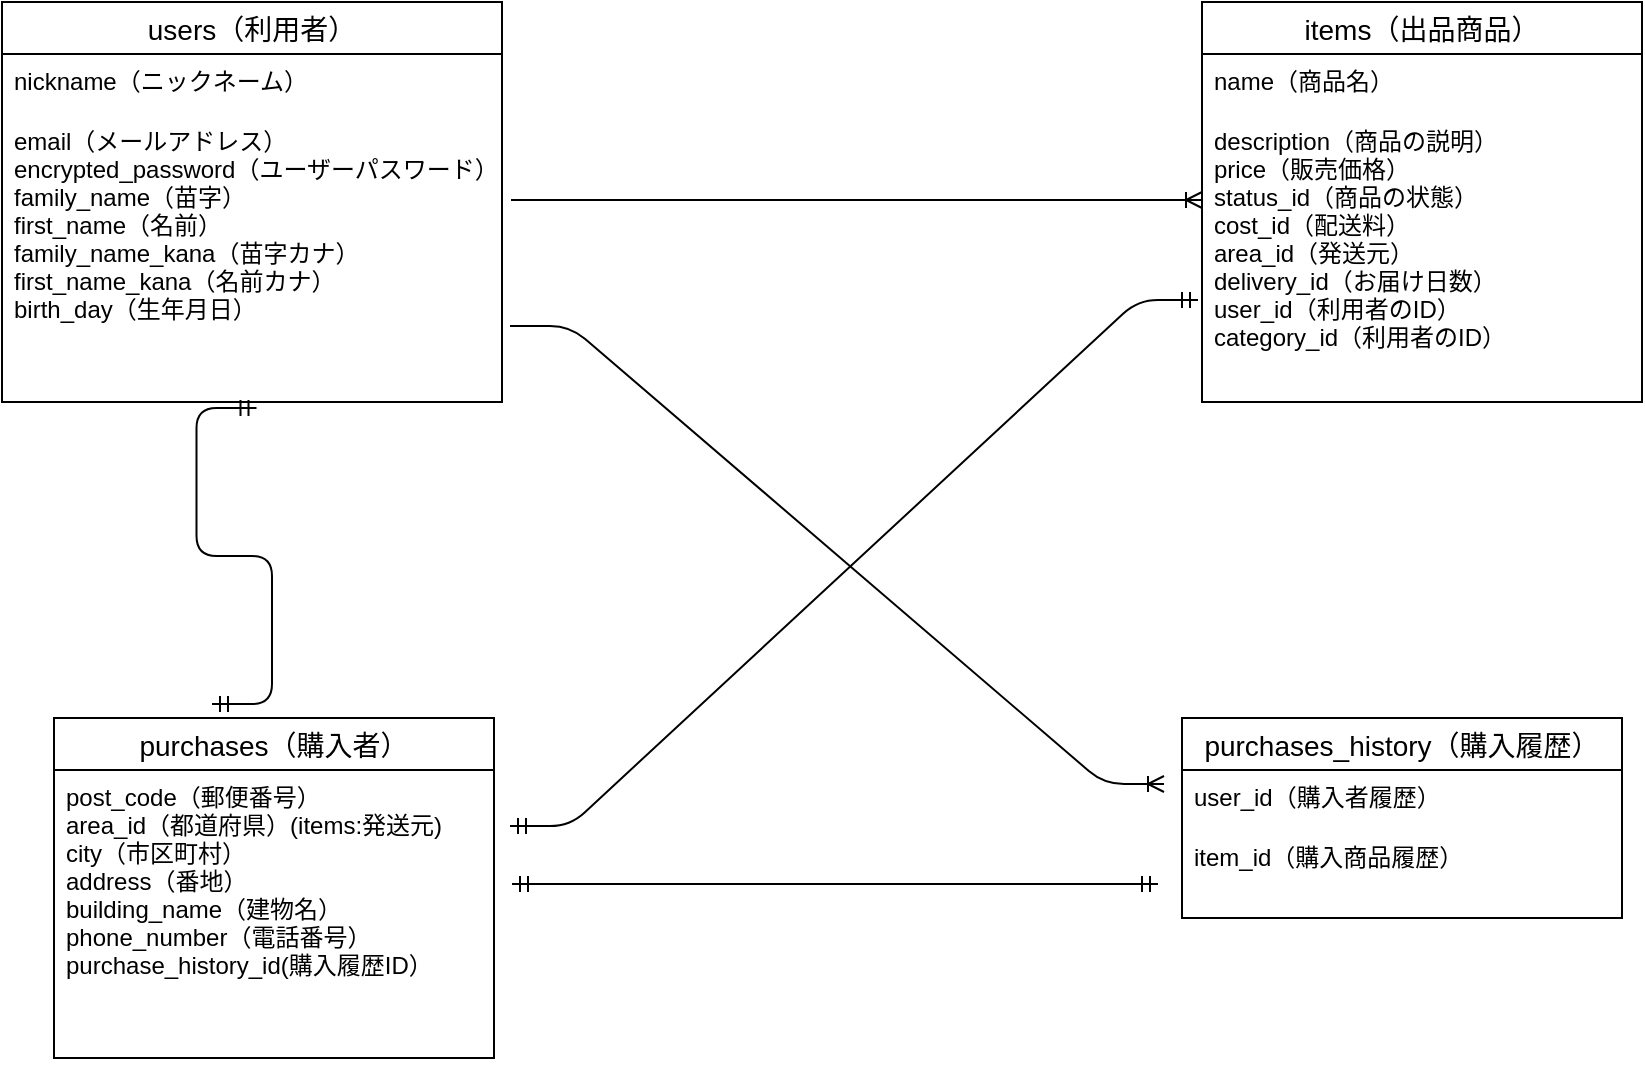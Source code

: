 <mxfile version="14.2.4" type="embed" pages="2">
    <diagram id="3SoO7mhHNM8WXV-XtMj4" name="ページ1">
        <mxGraphModel dx="966" dy="680" grid="0" gridSize="10" guides="1" tooltips="1" connect="0" arrows="1" fold="1" page="1" pageScale="1" pageWidth="850" pageHeight="1100" background="none" math="0" shadow="0">
            <root>
                <mxCell id="0"/>
                <mxCell id="1" parent="0"/>
                <mxCell id="167" value="users（利用者）" style="swimlane;fontStyle=0;childLayout=stackLayout;horizontal=1;startSize=26;horizontalStack=0;resizeParent=1;resizeParentMax=0;resizeLast=0;collapsible=1;marginBottom=0;align=center;fontSize=14;direction=east;" parent="1" vertex="1">
                    <mxGeometry x="10" y="160" width="250" height="200" as="geometry"/>
                </mxCell>
                <mxCell id="168" value="nickname（ニックネーム）" style="text;fillColor=none;spacingLeft=4;spacingRight=4;overflow=hidden;rotatable=0;points=[[0,0.5],[1,0.5]];portConstraint=eastwest;fontSize=12;" parent="167" vertex="1">
                    <mxGeometry y="26" width="250" height="30" as="geometry"/>
                </mxCell>
                <mxCell id="170" value="email（メールアドレス）&#10;encrypted_password（ユーザーパスワード）&#10;family_name（苗字）&#10;first_name（名前）&#10;family_name_kana（苗字カナ）&#10;first_name_kana（名前カナ）&#10;birth_day（生年月日）&#10;&#10;&#10;&#10;" style="text;strokeColor=none;fillColor=none;spacingLeft=4;spacingRight=4;overflow=hidden;rotatable=0;points=[[0,0.5],[1,0.5]];portConstraint=eastwest;fontSize=12;" parent="167" vertex="1">
                    <mxGeometry y="56" width="250" height="144" as="geometry"/>
                </mxCell>
                <mxCell id="CFiFb62f16SsX5Ewo23X-170" value="items（出品商品）" style="swimlane;fontStyle=0;childLayout=stackLayout;horizontal=1;startSize=26;horizontalStack=0;resizeParent=1;resizeParentMax=0;resizeLast=0;collapsible=1;marginBottom=0;align=center;fontSize=14;direction=east;" parent="1" vertex="1">
                    <mxGeometry x="610" y="160" width="220" height="200" as="geometry"/>
                </mxCell>
                <mxCell id="CFiFb62f16SsX5Ewo23X-171" value="name（商品名）" style="text;fillColor=none;spacingLeft=4;spacingRight=4;overflow=hidden;rotatable=0;points=[[0,0.5],[1,0.5]];portConstraint=eastwest;fontSize=12;" parent="CFiFb62f16SsX5Ewo23X-170" vertex="1">
                    <mxGeometry y="26" width="220" height="30" as="geometry"/>
                </mxCell>
                <mxCell id="CFiFb62f16SsX5Ewo23X-176" value="description（商品の説明）&#10;price（販売価格）&#10;status_id（商品の状態）&#10;cost_id（配送料）&#10;area_id（発送元）&#10;delivery_id（お届け日数）&#10;user_id（利用者のID）&#10;category_id（利用者のID）&#10;&#10;&#10;&#10;" style="text;strokeColor=none;fillColor=none;spacingLeft=4;spacingRight=4;overflow=hidden;rotatable=0;points=[[0,0.5],[1,0.5]];portConstraint=eastwest;fontSize=12;" parent="CFiFb62f16SsX5Ewo23X-170" vertex="1">
                    <mxGeometry y="56" width="220" height="144" as="geometry"/>
                </mxCell>
                <mxCell id="CFiFb62f16SsX5Ewo23X-177" value="" style="edgeStyle=entityRelationEdgeStyle;fontSize=12;html=1;endArrow=ERoneToMany;shadow=0;exitX=1.018;exitY=0.299;exitDx=0;exitDy=0;exitPerimeter=0;" parent="1" source="170" edge="1">
                    <mxGeometry width="100" height="100" relative="1" as="geometry">
                        <mxPoint x="540" y="240" as="sourcePoint"/>
                        <mxPoint x="610" y="259" as="targetPoint"/>
                    </mxGeometry>
                </mxCell>
                <mxCell id="CFiFb62f16SsX5Ewo23X-178" value="purchases（購入者）" style="swimlane;fontStyle=0;childLayout=stackLayout;horizontal=1;startSize=26;horizontalStack=0;resizeParent=1;resizeParentMax=0;resizeLast=0;collapsible=1;marginBottom=0;align=center;fontSize=14;direction=east;" parent="1" vertex="1">
                    <mxGeometry x="36" y="518" width="220" height="170" as="geometry"/>
                </mxCell>
                <mxCell id="CFiFb62f16SsX5Ewo23X-180" value="post_code（郵便番号）&#10;area_id（都道府県）(items:発送元)&#10;city（市区町村）&#10;address（番地）&#10;building_name（建物名）&#10;phone_number（電話番号）&#10;purchase_history_id(購入履歴ID）&#10;&#10;&#10;" style="text;strokeColor=none;fillColor=none;spacingLeft=4;spacingRight=4;overflow=hidden;rotatable=0;points=[[0,0.5],[1,0.5]];portConstraint=eastwest;fontSize=12;" parent="CFiFb62f16SsX5Ewo23X-178" vertex="1">
                    <mxGeometry y="26" width="220" height="144" as="geometry"/>
                </mxCell>
                <mxCell id="CFiFb62f16SsX5Ewo23X-182" value="" style="edgeStyle=entityRelationEdgeStyle;fontSize=12;html=1;endArrow=ERmandOne;startArrow=ERmandOne;shadow=0;entryX=0.509;entryY=1.021;entryDx=0;entryDy=0;entryPerimeter=0;" parent="1" target="170" edge="1">
                    <mxGeometry width="100" height="100" relative="1" as="geometry">
                        <mxPoint x="115" y="511" as="sourcePoint"/>
                        <mxPoint x="160" y="490" as="targetPoint"/>
                    </mxGeometry>
                </mxCell>
                <mxCell id="CFiFb62f16SsX5Ewo23X-184" value="" style="edgeStyle=entityRelationEdgeStyle;fontSize=12;html=1;endArrow=ERmandOne;startArrow=ERmandOne;shadow=0;" parent="1" edge="1">
                    <mxGeometry width="100" height="100" relative="1" as="geometry">
                        <mxPoint x="264" y="572" as="sourcePoint"/>
                        <mxPoint x="608" y="309" as="targetPoint"/>
                    </mxGeometry>
                </mxCell>
                <mxCell id="171" value="purchases_history（購入履歴）" style="swimlane;fontStyle=0;childLayout=stackLayout;horizontal=1;startSize=26;horizontalStack=0;resizeParent=1;resizeParentMax=0;resizeLast=0;collapsible=1;marginBottom=0;align=center;fontSize=14;direction=east;" vertex="1" parent="1">
                    <mxGeometry x="600" y="518" width="220" height="100" as="geometry"/>
                </mxCell>
                <mxCell id="172" value="user_id（購入者履歴）&#10;&#10;" style="text;fillColor=none;spacingLeft=4;spacingRight=4;overflow=hidden;rotatable=0;points=[[0,0.5],[1,0.5]];portConstraint=eastwest;fontSize=12;" vertex="1" parent="171">
                    <mxGeometry y="26" width="220" height="30" as="geometry"/>
                </mxCell>
                <mxCell id="173" value="item_id（購入商品履歴）&#10;&#10;&#10;" style="text;strokeColor=none;fillColor=none;spacingLeft=4;spacingRight=4;overflow=hidden;rotatable=0;points=[[0,0.5],[1,0.5]];portConstraint=eastwest;fontSize=12;" vertex="1" parent="171">
                    <mxGeometry y="56" width="220" height="44" as="geometry"/>
                </mxCell>
                <mxCell id="181" value="" style="edgeStyle=entityRelationEdgeStyle;fontSize=12;html=1;endArrow=ERoneToMany;exitX=1.016;exitY=0.736;exitDx=0;exitDy=0;exitPerimeter=0;" edge="1" parent="1" source="170">
                    <mxGeometry width="100" height="100" relative="1" as="geometry">
                        <mxPoint x="355" y="513" as="sourcePoint"/>
                        <mxPoint x="591" y="551" as="targetPoint"/>
                    </mxGeometry>
                </mxCell>
                <mxCell id="182" value="" style="edgeStyle=entityRelationEdgeStyle;fontSize=12;html=1;endArrow=ERmandOne;startArrow=ERmandOne;" edge="1" parent="1">
                    <mxGeometry width="100" height="100" relative="1" as="geometry">
                        <mxPoint x="265" y="601" as="sourcePoint"/>
                        <mxPoint x="588" y="601" as="targetPoint"/>
                    </mxGeometry>
                </mxCell>
            </root>
        </mxGraphModel>
    </diagram>
    <diagram id="lWR571ibU31itwsliJBv" name="ページ2">
        &#xa;
        <mxGraphModel grid="1" gridSize="10" guides="1" tooltips="1" connect="1" arrows="1" page="1" fold="1" pageScale="1" pageWidth="850" pageHeight="1100" math="0" shadow="0">
            &#xa;
            <root>
                &#xa;
                <mxCell id="Vmiej7DA4lmDQLNMPkT9-0"/>
                &#xa;
                <mxCell id="Vmiej7DA4lmDQLNMPkT9-1" parent="Vmiej7DA4lmDQLNMPkT9-0"/>
                &#xa;
            </root>
            &#xa;
        </mxGraphModel>
        &#xa;
    </diagram>
</mxfile>